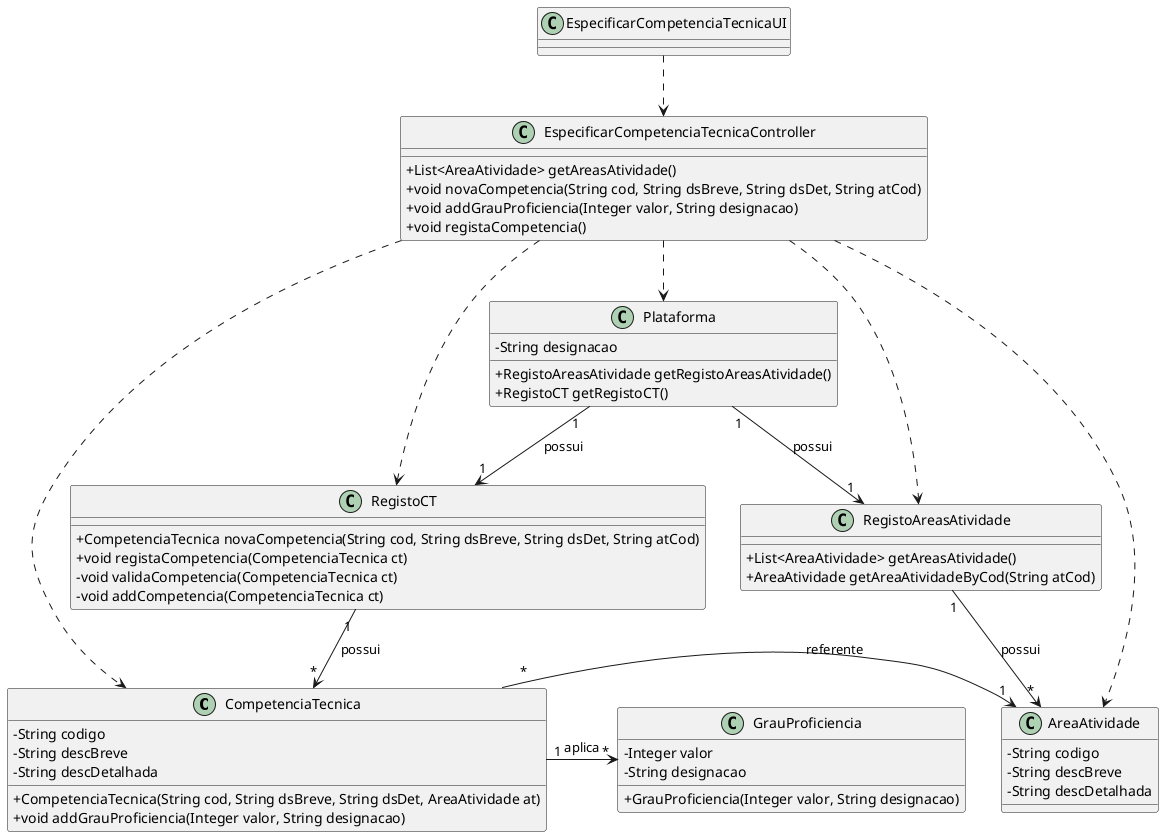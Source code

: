 @startuml
skinparam classAttributeIconSize 0

class CompetenciaTecnica {
  -String codigo
  -String descBreve
  -String descDetalhada
  +CompetenciaTecnica(String cod, String dsBreve, String dsDet, AreaAtividade at)
  +void addGrauProficiencia(Integer valor, String designacao)
}

class GrauProficiencia {
  -Integer valor
  -String designacao

  +GrauProficiencia(Integer valor, String designacao)
}

class AreaAtividade {
  -String codigo
  -String descBreve
  -String descDetalhada
}

class Plataforma {
  -String designacao
  +RegistoAreasAtividade getRegistoAreasAtividade()
  +RegistoCT getRegistoCT()
}

class RegistoAreasAtividade {
  +List<AreaAtividade> getAreasAtividade()
  +AreaAtividade getAreaAtividadeByCod(String atCod)
}

class RegistoCT {
  +CompetenciaTecnica novaCompetencia(String cod, String dsBreve, String dsDet, String atCod)
  +void registaCompetencia(CompetenciaTecnica ct)
  -void validaCompetencia(CompetenciaTecnica ct)
  -void addCompetencia(CompetenciaTecnica ct)
}


class EspecificarCompetenciaTecnicaController {
  +List<AreaAtividade> getAreasAtividade()
  +void novaCompetencia(String cod, String dsBreve, String dsDet, String atCod)
  +void addGrauProficiencia(Integer valor, String designacao)
  +void registaCompetencia()
}

class EspecificarCompetenciaTecnicaUI {

}

EspecificarCompetenciaTecnicaUI ..> EspecificarCompetenciaTecnicaController
EspecificarCompetenciaTecnicaController ..> Plataforma
EspecificarCompetenciaTecnicaController ..> RegistoAreasAtividade
EspecificarCompetenciaTecnicaController ..> RegistoCT
EspecificarCompetenciaTecnicaController ..> AreaAtividade
EspecificarCompetenciaTecnicaController ..> CompetenciaTecnica
CompetenciaTecnica "*" -> "1" AreaAtividade : referente
CompetenciaTecnica "1" -> "*" GrauProficiencia : aplica

Plataforma "1" --> "1" RegistoAreasAtividade : possui
Plataforma "1" --> "1" RegistoCT : possui

RegistoAreasAtividade "1" --> "*" AreaAtividade : possui
RegistoCT "1" --> "*" CompetenciaTecnica : possui


@enduml
